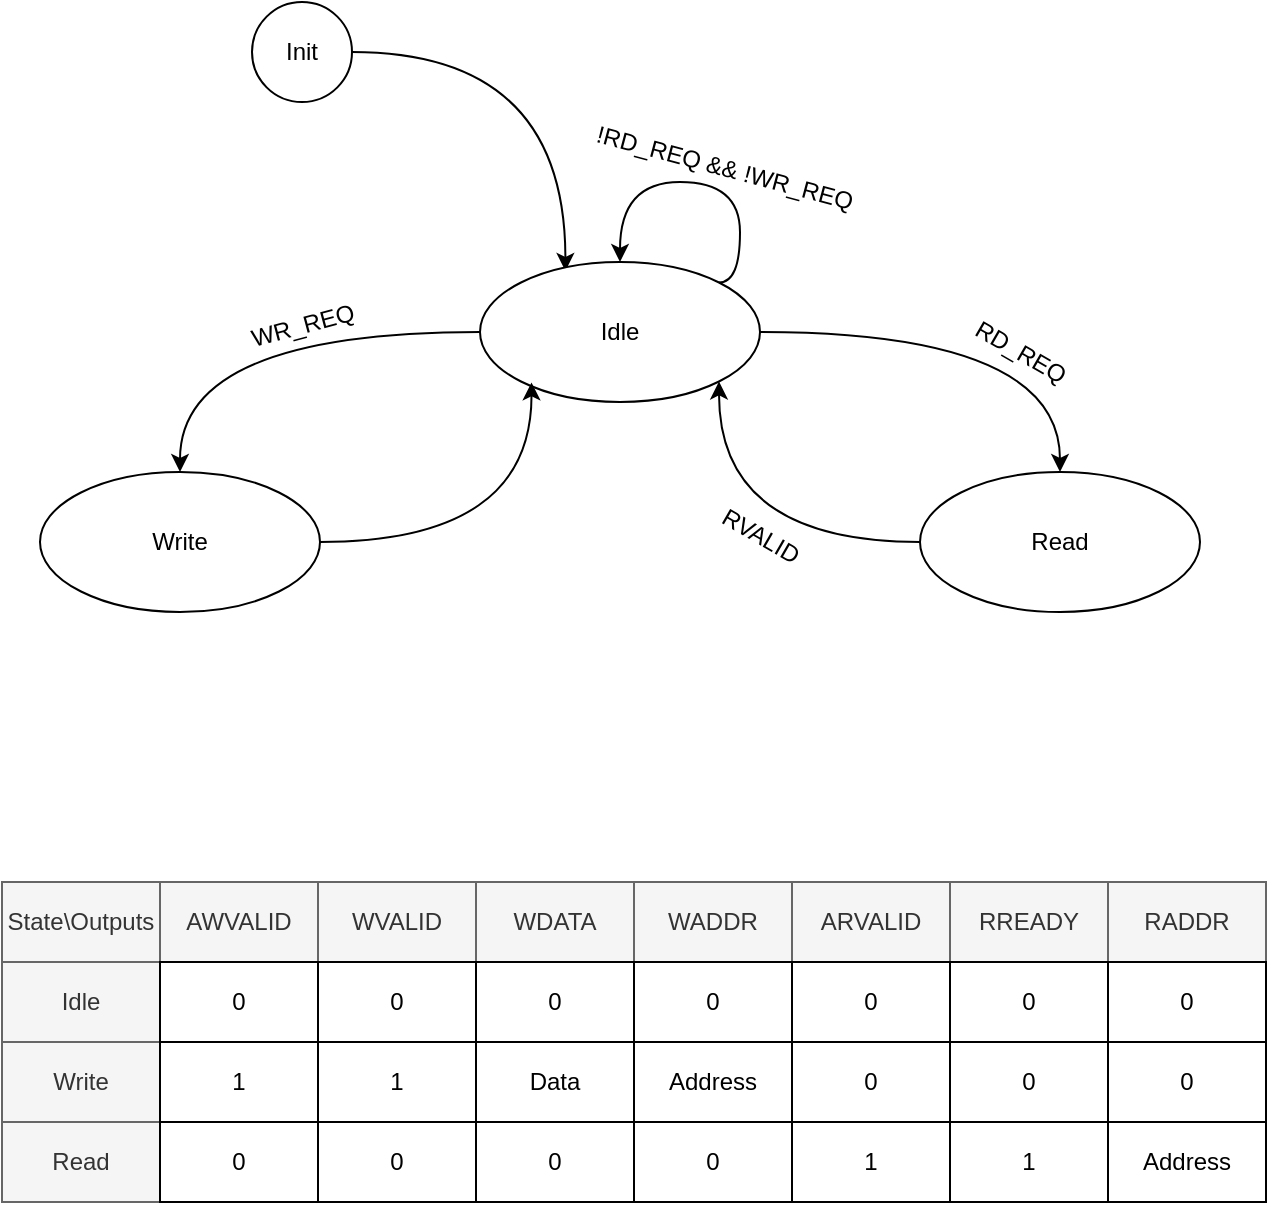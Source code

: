 <mxfile version="23.1.5" type="device">
  <diagram name="Page-1" id="ZKgoGVWbSvauN02_O0ac">
    <mxGraphModel dx="1124" dy="883" grid="0" gridSize="10" guides="1" tooltips="1" connect="1" arrows="1" fold="1" page="0" pageScale="1" pageWidth="850" pageHeight="1100" math="0" shadow="0">
      <root>
        <mxCell id="0" />
        <mxCell id="1" parent="0" />
        <mxCell id="hX_JIkS_ps0YDI6AGlvL-3" style="edgeStyle=orthogonalEdgeStyle;rounded=0;orthogonalLoop=1;jettySize=auto;html=1;curved=1;entryX=0.305;entryY=0.064;entryDx=0;entryDy=0;entryPerimeter=0;" parent="1" source="hX_JIkS_ps0YDI6AGlvL-1" target="hX_JIkS_ps0YDI6AGlvL-2" edge="1">
          <mxGeometry relative="1" as="geometry">
            <Array as="points">
              <mxPoint x="363" y="305" />
            </Array>
          </mxGeometry>
        </mxCell>
        <mxCell id="hX_JIkS_ps0YDI6AGlvL-1" value="Init" style="ellipse;whiteSpace=wrap;html=1;" parent="1" vertex="1">
          <mxGeometry x="206" y="280" width="50" height="50" as="geometry" />
        </mxCell>
        <mxCell id="hX_JIkS_ps0YDI6AGlvL-7" style="edgeStyle=orthogonalEdgeStyle;rounded=0;orthogonalLoop=1;jettySize=auto;html=1;entryX=0.5;entryY=0;entryDx=0;entryDy=0;curved=1;" parent="1" source="hX_JIkS_ps0YDI6AGlvL-2" target="hX_JIkS_ps0YDI6AGlvL-6" edge="1">
          <mxGeometry relative="1" as="geometry" />
        </mxCell>
        <mxCell id="hX_JIkS_ps0YDI6AGlvL-15" style="edgeStyle=orthogonalEdgeStyle;rounded=0;orthogonalLoop=1;jettySize=auto;html=1;entryX=0.5;entryY=0;entryDx=0;entryDy=0;curved=1;exitX=1;exitY=0.5;exitDx=0;exitDy=0;" parent="1" source="hX_JIkS_ps0YDI6AGlvL-2" target="23bfZsWVxT8Y5Kyd_829-1" edge="1">
          <mxGeometry relative="1" as="geometry">
            <Array as="points">
              <mxPoint x="610" y="445" />
            </Array>
            <mxPoint x="580" y="351.641" as="sourcePoint" />
            <mxPoint x="670" y="457" as="targetPoint" />
          </mxGeometry>
        </mxCell>
        <mxCell id="hX_JIkS_ps0YDI6AGlvL-2" value="Idle" style="ellipse;whiteSpace=wrap;html=1;" parent="1" vertex="1">
          <mxGeometry x="320" y="410" width="140" height="70" as="geometry" />
        </mxCell>
        <mxCell id="hX_JIkS_ps0YDI6AGlvL-5" value="!RD_REQ &amp;amp;&amp;amp; !WR_REQ" style="text;html=1;align=center;verticalAlign=middle;resizable=0;points=[];autosize=1;strokeColor=none;fillColor=none;rotation=15;" parent="1" vertex="1">
          <mxGeometry x="362" y="348" width="160" height="30" as="geometry" />
        </mxCell>
        <mxCell id="hX_JIkS_ps0YDI6AGlvL-11" style="edgeStyle=orthogonalEdgeStyle;rounded=0;orthogonalLoop=1;jettySize=auto;html=1;entryX=0.184;entryY=0.86;entryDx=0;entryDy=0;curved=1;entryPerimeter=0;" parent="1" source="hX_JIkS_ps0YDI6AGlvL-6" target="hX_JIkS_ps0YDI6AGlvL-2" edge="1">
          <mxGeometry relative="1" as="geometry" />
        </mxCell>
        <mxCell id="hX_JIkS_ps0YDI6AGlvL-6" value="Write" style="ellipse;whiteSpace=wrap;html=1;" parent="1" vertex="1">
          <mxGeometry x="100" y="515" width="140" height="70" as="geometry" />
        </mxCell>
        <mxCell id="hX_JIkS_ps0YDI6AGlvL-8" value="WR_REQ" style="text;html=1;align=center;verticalAlign=middle;resizable=0;points=[];autosize=1;strokeColor=none;fillColor=none;rotation=-15;" parent="1" vertex="1">
          <mxGeometry x="191" y="427" width="80" height="30" as="geometry" />
        </mxCell>
        <mxCell id="hX_JIkS_ps0YDI6AGlvL-21" value="RD_REQ" style="text;html=1;align=center;verticalAlign=middle;resizable=0;points=[];autosize=1;strokeColor=none;fillColor=none;rotation=30;" parent="1" vertex="1">
          <mxGeometry x="555" y="440" width="70" height="30" as="geometry" />
        </mxCell>
        <mxCell id="hX_JIkS_ps0YDI6AGlvL-23" style="edgeStyle=orthogonalEdgeStyle;rounded=0;orthogonalLoop=1;jettySize=auto;html=1;entryX=0.5;entryY=0;entryDx=0;entryDy=0;curved=1;exitX=1;exitY=0;exitDx=0;exitDy=0;" parent="1" source="hX_JIkS_ps0YDI6AGlvL-2" target="hX_JIkS_ps0YDI6AGlvL-2" edge="1">
          <mxGeometry relative="1" as="geometry">
            <Array as="points">
              <mxPoint x="450" y="420" />
              <mxPoint x="450" y="370" />
              <mxPoint x="390" y="370" />
            </Array>
          </mxGeometry>
        </mxCell>
        <mxCell id="hX_JIkS_ps0YDI6AGlvL-24" value="State\Outputs" style="rounded=0;whiteSpace=wrap;html=1;fillColor=#f5f5f5;fontColor=#333333;strokeColor=#666666;" parent="1" vertex="1">
          <mxGeometry x="81" y="720" width="79" height="40" as="geometry" />
        </mxCell>
        <mxCell id="hX_JIkS_ps0YDI6AGlvL-25" value="Idle" style="rounded=0;whiteSpace=wrap;html=1;fillColor=#f5f5f5;fontColor=#333333;strokeColor=#666666;" parent="1" vertex="1">
          <mxGeometry x="81" y="760" width="79" height="40" as="geometry" />
        </mxCell>
        <mxCell id="hX_JIkS_ps0YDI6AGlvL-27" value="Write" style="rounded=0;whiteSpace=wrap;html=1;fillColor=#f5f5f5;fontColor=#333333;strokeColor=#666666;" parent="1" vertex="1">
          <mxGeometry x="81" y="800" width="79" height="40" as="geometry" />
        </mxCell>
        <mxCell id="hX_JIkS_ps0YDI6AGlvL-31" value="Read" style="rounded=0;whiteSpace=wrap;html=1;fillColor=#f5f5f5;fontColor=#333333;strokeColor=#666666;" parent="1" vertex="1">
          <mxGeometry x="81" y="840" width="79" height="40" as="geometry" />
        </mxCell>
        <mxCell id="hX_JIkS_ps0YDI6AGlvL-33" value="AWVALID" style="rounded=0;whiteSpace=wrap;html=1;fillColor=#f5f5f5;fontColor=#333333;strokeColor=#666666;" parent="1" vertex="1">
          <mxGeometry x="160" y="720" width="79" height="40" as="geometry" />
        </mxCell>
        <mxCell id="hX_JIkS_ps0YDI6AGlvL-34" value="WVALID" style="rounded=0;whiteSpace=wrap;html=1;fillColor=#f5f5f5;fontColor=#333333;strokeColor=#666666;" parent="1" vertex="1">
          <mxGeometry x="239" y="720" width="79" height="40" as="geometry" />
        </mxCell>
        <mxCell id="hX_JIkS_ps0YDI6AGlvL-35" value="WDATA" style="rounded=0;whiteSpace=wrap;html=1;fillColor=#f5f5f5;fontColor=#333333;strokeColor=#666666;" parent="1" vertex="1">
          <mxGeometry x="318" y="720" width="79" height="40" as="geometry" />
        </mxCell>
        <mxCell id="hX_JIkS_ps0YDI6AGlvL-36" value="WADDR" style="rounded=0;whiteSpace=wrap;html=1;fillColor=#f5f5f5;fontColor=#333333;strokeColor=#666666;" parent="1" vertex="1">
          <mxGeometry x="397" y="720" width="79" height="40" as="geometry" />
        </mxCell>
        <mxCell id="hX_JIkS_ps0YDI6AGlvL-37" value="0" style="rounded=0;whiteSpace=wrap;html=1;" parent="1" vertex="1">
          <mxGeometry x="160" y="760" width="79" height="40" as="geometry" />
        </mxCell>
        <mxCell id="hX_JIkS_ps0YDI6AGlvL-40" value="0" style="rounded=0;whiteSpace=wrap;html=1;" parent="1" vertex="1">
          <mxGeometry x="239" y="760" width="79" height="40" as="geometry" />
        </mxCell>
        <mxCell id="hX_JIkS_ps0YDI6AGlvL-41" value="0" style="rounded=0;whiteSpace=wrap;html=1;" parent="1" vertex="1">
          <mxGeometry x="397" y="760" width="79" height="40" as="geometry" />
        </mxCell>
        <mxCell id="hX_JIkS_ps0YDI6AGlvL-42" value="0" style="rounded=0;whiteSpace=wrap;html=1;" parent="1" vertex="1">
          <mxGeometry x="318" y="760" width="79" height="40" as="geometry" />
        </mxCell>
        <mxCell id="hX_JIkS_ps0YDI6AGlvL-47" value="1" style="rounded=0;whiteSpace=wrap;html=1;" parent="1" vertex="1">
          <mxGeometry x="160" y="800" width="79" height="40" as="geometry" />
        </mxCell>
        <mxCell id="hX_JIkS_ps0YDI6AGlvL-48" value="1" style="rounded=0;whiteSpace=wrap;html=1;" parent="1" vertex="1">
          <mxGeometry x="239" y="800" width="79" height="40" as="geometry" />
        </mxCell>
        <mxCell id="hX_JIkS_ps0YDI6AGlvL-49" value="Address" style="rounded=0;whiteSpace=wrap;html=1;" parent="1" vertex="1">
          <mxGeometry x="397" y="800" width="79" height="40" as="geometry" />
        </mxCell>
        <mxCell id="hX_JIkS_ps0YDI6AGlvL-50" value="Data" style="rounded=0;whiteSpace=wrap;html=1;" parent="1" vertex="1">
          <mxGeometry x="318" y="800" width="79" height="40" as="geometry" />
        </mxCell>
        <mxCell id="hX_JIkS_ps0YDI6AGlvL-51" value="ARVALID" style="rounded=0;whiteSpace=wrap;html=1;fillColor=#f5f5f5;fontColor=#333333;strokeColor=#666666;" parent="1" vertex="1">
          <mxGeometry x="476" y="720" width="79" height="40" as="geometry" />
        </mxCell>
        <mxCell id="hX_JIkS_ps0YDI6AGlvL-54" value="RADDR" style="rounded=0;whiteSpace=wrap;html=1;fillColor=#f5f5f5;fontColor=#333333;strokeColor=#666666;" parent="1" vertex="1">
          <mxGeometry x="634" y="720" width="79" height="40" as="geometry" />
        </mxCell>
        <mxCell id="hX_JIkS_ps0YDI6AGlvL-55" value="RREADY" style="rounded=0;whiteSpace=wrap;html=1;fillColor=#f5f5f5;fontColor=#333333;strokeColor=#666666;" parent="1" vertex="1">
          <mxGeometry x="555" y="720" width="79" height="40" as="geometry" />
        </mxCell>
        <mxCell id="hX_JIkS_ps0YDI6AGlvL-56" value="0" style="rounded=0;whiteSpace=wrap;html=1;" parent="1" vertex="1">
          <mxGeometry x="634" y="760" width="79" height="40" as="geometry" />
        </mxCell>
        <mxCell id="hX_JIkS_ps0YDI6AGlvL-57" value="0" style="rounded=0;whiteSpace=wrap;html=1;" parent="1" vertex="1">
          <mxGeometry x="555" y="760" width="79" height="40" as="geometry" />
        </mxCell>
        <mxCell id="hX_JIkS_ps0YDI6AGlvL-58" value="0" style="rounded=0;whiteSpace=wrap;html=1;" parent="1" vertex="1">
          <mxGeometry x="476" y="760" width="79" height="40" as="geometry" />
        </mxCell>
        <mxCell id="hX_JIkS_ps0YDI6AGlvL-59" value="0" style="rounded=0;whiteSpace=wrap;html=1;" parent="1" vertex="1">
          <mxGeometry x="634" y="800" width="79" height="40" as="geometry" />
        </mxCell>
        <mxCell id="hX_JIkS_ps0YDI6AGlvL-60" value="0" style="rounded=0;whiteSpace=wrap;html=1;" parent="1" vertex="1">
          <mxGeometry x="555" y="800" width="79" height="40" as="geometry" />
        </mxCell>
        <mxCell id="hX_JIkS_ps0YDI6AGlvL-61" value="0" style="rounded=0;whiteSpace=wrap;html=1;" parent="1" vertex="1">
          <mxGeometry x="476" y="800" width="79" height="40" as="geometry" />
        </mxCell>
        <mxCell id="hX_JIkS_ps0YDI6AGlvL-62" value="0" style="rounded=0;whiteSpace=wrap;html=1;" parent="1" vertex="1">
          <mxGeometry x="160" y="840" width="79" height="40" as="geometry" />
        </mxCell>
        <mxCell id="hX_JIkS_ps0YDI6AGlvL-63" value="0" style="rounded=0;whiteSpace=wrap;html=1;" parent="1" vertex="1">
          <mxGeometry x="318" y="840" width="79" height="40" as="geometry" />
        </mxCell>
        <mxCell id="hX_JIkS_ps0YDI6AGlvL-64" value="0" style="rounded=0;whiteSpace=wrap;html=1;" parent="1" vertex="1">
          <mxGeometry x="239" y="840" width="79" height="40" as="geometry" />
        </mxCell>
        <mxCell id="hX_JIkS_ps0YDI6AGlvL-65" value="0" style="rounded=0;whiteSpace=wrap;html=1;" parent="1" vertex="1">
          <mxGeometry x="397" y="840" width="79" height="40" as="geometry" />
        </mxCell>
        <mxCell id="hX_JIkS_ps0YDI6AGlvL-66" value="1" style="rounded=0;whiteSpace=wrap;html=1;" parent="1" vertex="1">
          <mxGeometry x="476" y="840" width="79" height="40" as="geometry" />
        </mxCell>
        <mxCell id="hX_JIkS_ps0YDI6AGlvL-67" value="Address" style="rounded=0;whiteSpace=wrap;html=1;" parent="1" vertex="1">
          <mxGeometry x="634" y="840" width="79" height="40" as="geometry" />
        </mxCell>
        <mxCell id="hX_JIkS_ps0YDI6AGlvL-68" value="1" style="rounded=0;whiteSpace=wrap;html=1;" parent="1" vertex="1">
          <mxGeometry x="555" y="840" width="79" height="40" as="geometry" />
        </mxCell>
        <mxCell id="23bfZsWVxT8Y5Kyd_829-2" style="edgeStyle=orthogonalEdgeStyle;rounded=0;orthogonalLoop=1;jettySize=auto;html=1;exitX=0;exitY=0.5;exitDx=0;exitDy=0;entryX=1;entryY=1;entryDx=0;entryDy=0;curved=1;" parent="1" source="23bfZsWVxT8Y5Kyd_829-1" target="hX_JIkS_ps0YDI6AGlvL-2" edge="1">
          <mxGeometry relative="1" as="geometry" />
        </mxCell>
        <mxCell id="23bfZsWVxT8Y5Kyd_829-1" value="Read" style="ellipse;whiteSpace=wrap;html=1;" parent="1" vertex="1">
          <mxGeometry x="540" y="515" width="140" height="70" as="geometry" />
        </mxCell>
        <mxCell id="BY99tYeRWjt8FaMtgBAw-1" value="RVALID" style="text;html=1;align=center;verticalAlign=middle;resizable=0;points=[];autosize=1;strokeColor=none;fillColor=none;rotation=30;" vertex="1" parent="1">
          <mxGeometry x="430" y="534" width="60" height="26" as="geometry" />
        </mxCell>
      </root>
    </mxGraphModel>
  </diagram>
</mxfile>
